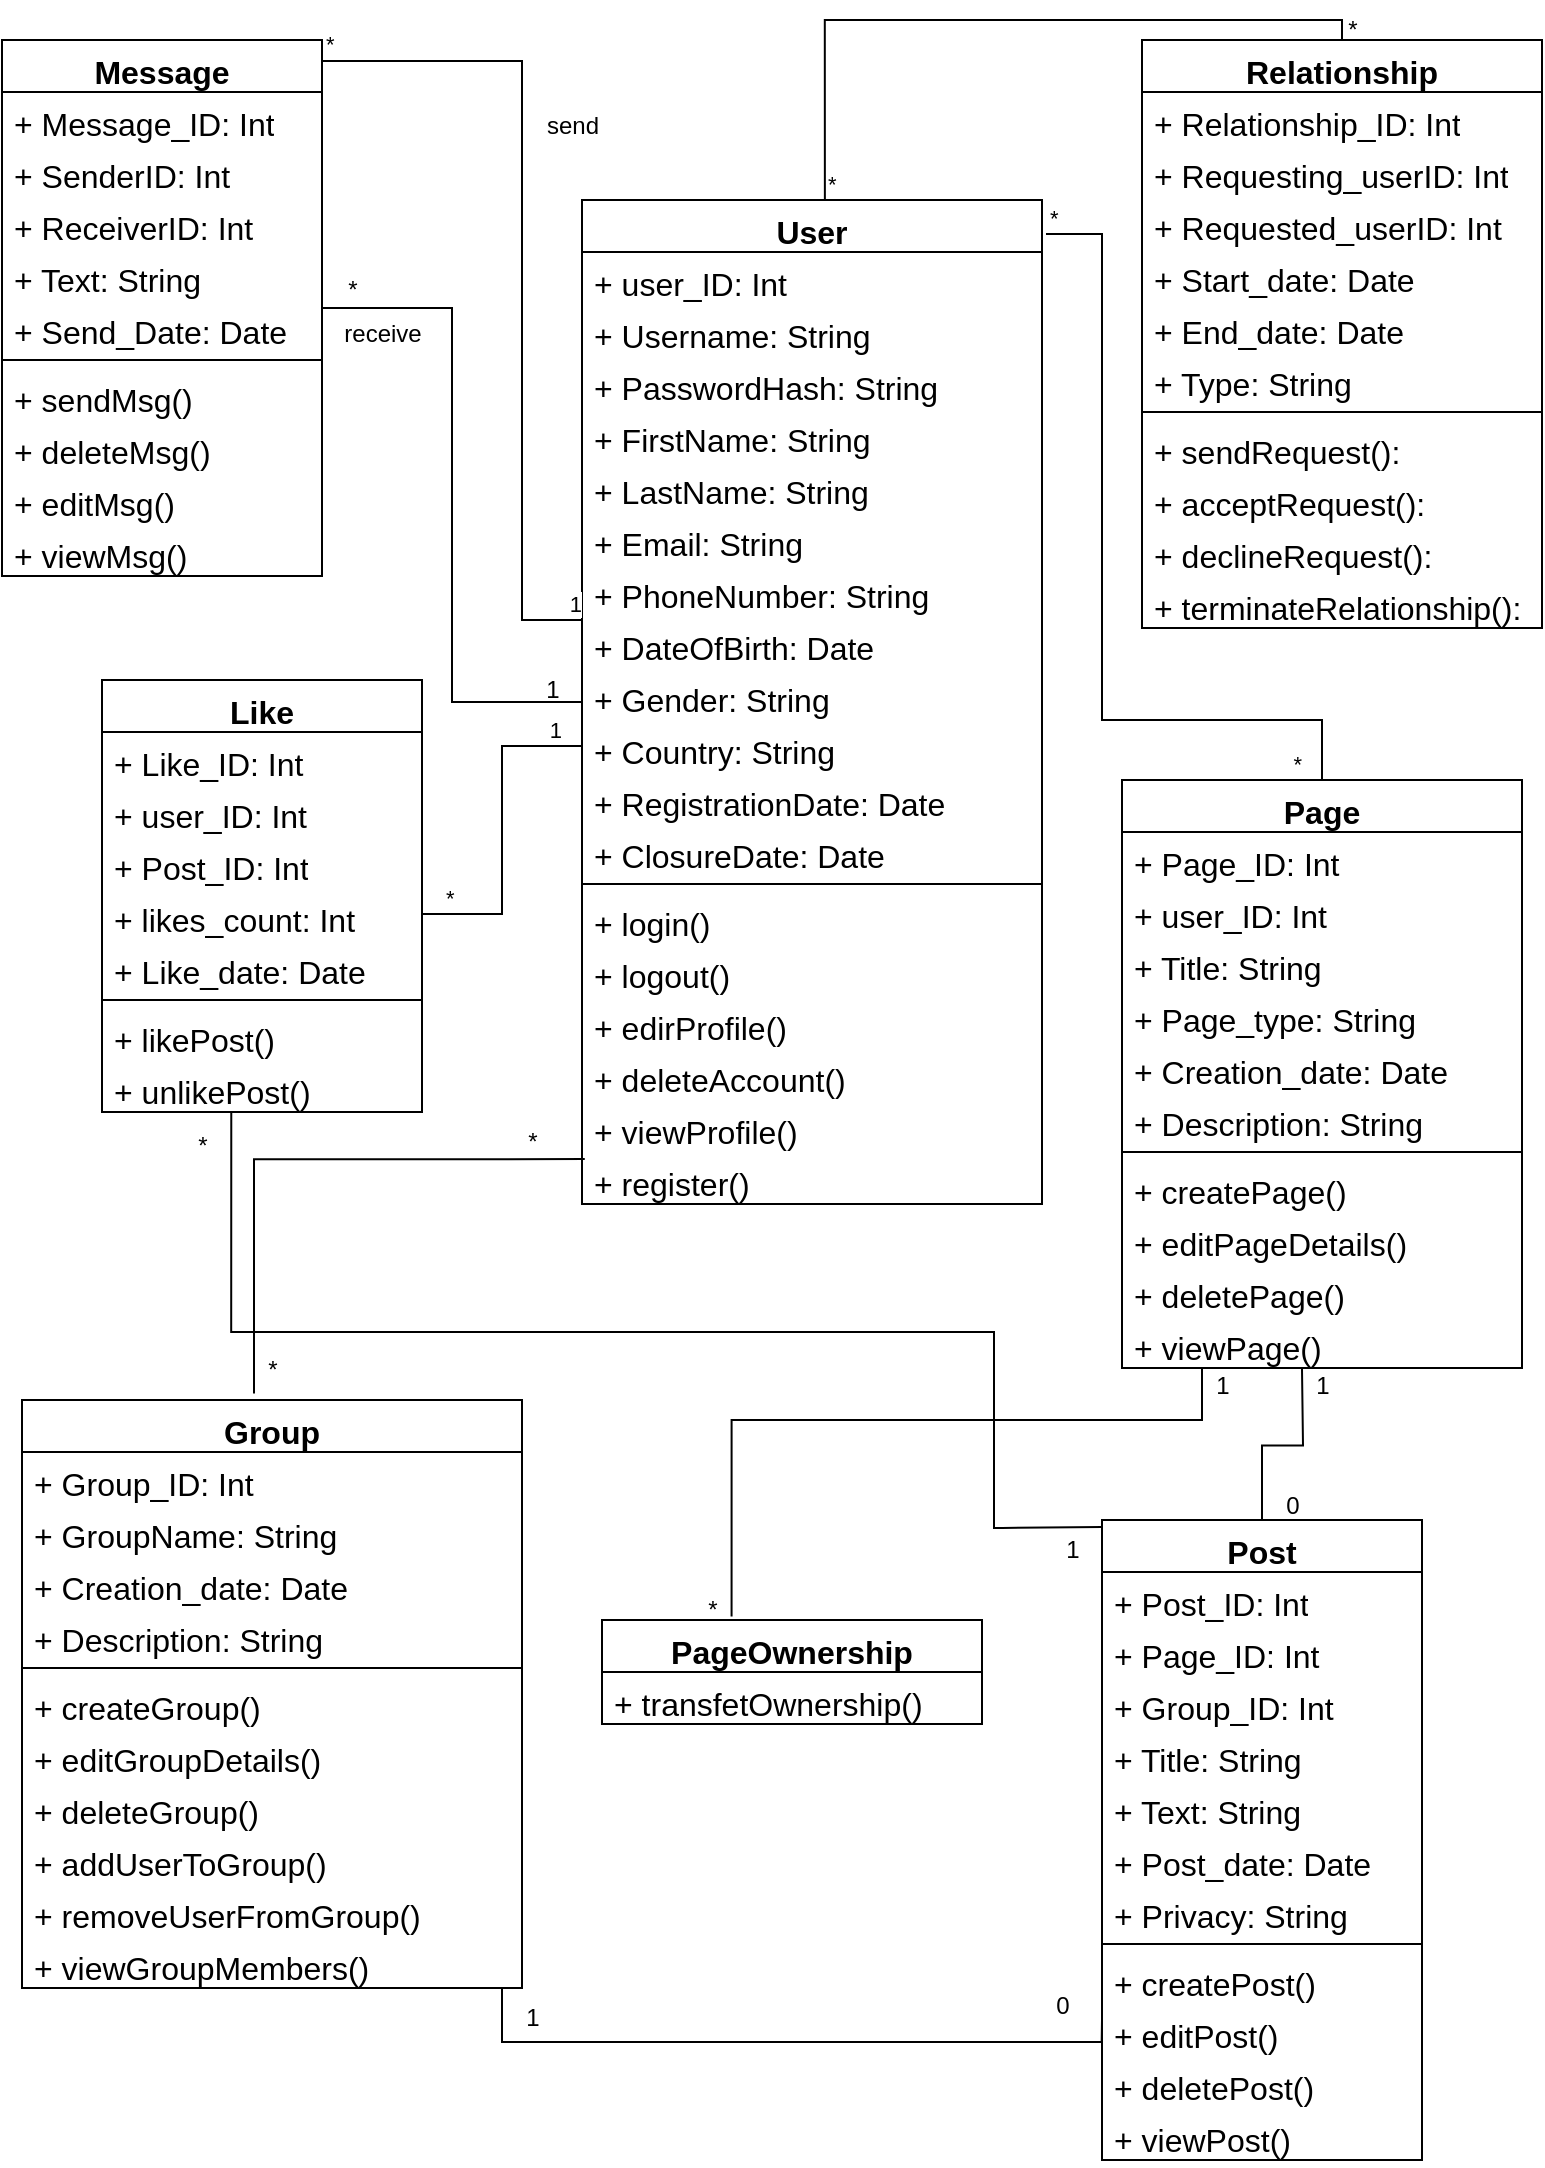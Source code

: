 <mxfile version="22.0.8" type="github">
  <diagram id="C5RBs43oDa-KdzZeNtuy" name="Page-1">
    <mxGraphModel dx="1277" dy="578" grid="1" gridSize="10" guides="1" tooltips="1" connect="1" arrows="1" fold="1" page="1" pageScale="1" pageWidth="827" pageHeight="1169" math="0" shadow="0">
      <root>
        <mxCell id="WIyWlLk6GJQsqaUBKTNV-0" />
        <mxCell id="WIyWlLk6GJQsqaUBKTNV-1" parent="WIyWlLk6GJQsqaUBKTNV-0" />
        <mxCell id="ThRtHJyhrlgNvAOaj0hL-0" value="Message" style="swimlane;fontStyle=1;align=center;verticalAlign=top;childLayout=stackLayout;horizontal=1;startSize=26;horizontalStack=0;resizeParent=1;resizeParentMax=0;resizeLast=0;collapsible=1;marginBottom=0;whiteSpace=wrap;html=1;fontSize=16;" parent="WIyWlLk6GJQsqaUBKTNV-1" vertex="1">
          <mxGeometry x="30" y="40" width="160" height="268" as="geometry" />
        </mxCell>
        <mxCell id="ThRtHJyhrlgNvAOaj0hL-1" value="+ Message_ID: Int" style="text;strokeColor=none;fillColor=none;align=left;verticalAlign=top;spacingLeft=4;spacingRight=4;overflow=hidden;rotatable=0;points=[[0,0.5],[1,0.5]];portConstraint=eastwest;whiteSpace=wrap;html=1;fontSize=16;" parent="ThRtHJyhrlgNvAOaj0hL-0" vertex="1">
          <mxGeometry y="26" width="160" height="26" as="geometry" />
        </mxCell>
        <mxCell id="ThRtHJyhrlgNvAOaj0hL-35" value="+ SenderID: Int" style="text;strokeColor=none;fillColor=none;align=left;verticalAlign=top;spacingLeft=4;spacingRight=4;overflow=hidden;rotatable=0;points=[[0,0.5],[1,0.5]];portConstraint=eastwest;whiteSpace=wrap;html=1;fontSize=16;" parent="ThRtHJyhrlgNvAOaj0hL-0" vertex="1">
          <mxGeometry y="52" width="160" height="26" as="geometry" />
        </mxCell>
        <mxCell id="ThRtHJyhrlgNvAOaj0hL-36" value="+ ReceiverID: Int" style="text;strokeColor=none;fillColor=none;align=left;verticalAlign=top;spacingLeft=4;spacingRight=4;overflow=hidden;rotatable=0;points=[[0,0.5],[1,0.5]];portConstraint=eastwest;whiteSpace=wrap;html=1;fontSize=16;" parent="ThRtHJyhrlgNvAOaj0hL-0" vertex="1">
          <mxGeometry y="78" width="160" height="26" as="geometry" />
        </mxCell>
        <mxCell id="ThRtHJyhrlgNvAOaj0hL-38" value="+ Text: String" style="text;strokeColor=none;fillColor=none;align=left;verticalAlign=top;spacingLeft=4;spacingRight=4;overflow=hidden;rotatable=0;points=[[0,0.5],[1,0.5]];portConstraint=eastwest;whiteSpace=wrap;html=1;fontSize=16;" parent="ThRtHJyhrlgNvAOaj0hL-0" vertex="1">
          <mxGeometry y="104" width="160" height="26" as="geometry" />
        </mxCell>
        <mxCell id="ThRtHJyhrlgNvAOaj0hL-37" value="+ Send_Date: Date" style="text;strokeColor=none;fillColor=none;align=left;verticalAlign=top;spacingLeft=4;spacingRight=4;overflow=hidden;rotatable=0;points=[[0,0.5],[1,0.5]];portConstraint=eastwest;whiteSpace=wrap;html=1;fontSize=16;" parent="ThRtHJyhrlgNvAOaj0hL-0" vertex="1">
          <mxGeometry y="130" width="160" height="26" as="geometry" />
        </mxCell>
        <mxCell id="ThRtHJyhrlgNvAOaj0hL-2" value="" style="line;strokeWidth=1;fillColor=none;align=left;verticalAlign=middle;spacingTop=-1;spacingLeft=3;spacingRight=3;rotatable=0;labelPosition=right;points=[];portConstraint=eastwest;strokeColor=inherit;fontSize=16;" parent="ThRtHJyhrlgNvAOaj0hL-0" vertex="1">
          <mxGeometry y="156" width="160" height="8" as="geometry" />
        </mxCell>
        <mxCell id="ThRtHJyhrlgNvAOaj0hL-39" value="+ sendMsg()" style="text;strokeColor=none;fillColor=none;align=left;verticalAlign=top;spacingLeft=4;spacingRight=4;overflow=hidden;rotatable=0;points=[[0,0.5],[1,0.5]];portConstraint=eastwest;whiteSpace=wrap;html=1;fontSize=16;" parent="ThRtHJyhrlgNvAOaj0hL-0" vertex="1">
          <mxGeometry y="164" width="160" height="26" as="geometry" />
        </mxCell>
        <mxCell id="ThRtHJyhrlgNvAOaj0hL-40" value="+ deleteMsg()" style="text;strokeColor=none;fillColor=none;align=left;verticalAlign=top;spacingLeft=4;spacingRight=4;overflow=hidden;rotatable=0;points=[[0,0.5],[1,0.5]];portConstraint=eastwest;whiteSpace=wrap;html=1;fontSize=16;" parent="ThRtHJyhrlgNvAOaj0hL-0" vertex="1">
          <mxGeometry y="190" width="160" height="26" as="geometry" />
        </mxCell>
        <mxCell id="86ihuLmKKEzfIIMD_7gH-0" value="+ editMsg()" style="text;strokeColor=none;fillColor=none;align=left;verticalAlign=top;spacingLeft=4;spacingRight=4;overflow=hidden;rotatable=0;points=[[0,0.5],[1,0.5]];portConstraint=eastwest;whiteSpace=wrap;html=1;fontSize=16;" vertex="1" parent="ThRtHJyhrlgNvAOaj0hL-0">
          <mxGeometry y="216" width="160" height="26" as="geometry" />
        </mxCell>
        <mxCell id="ThRtHJyhrlgNvAOaj0hL-3" value="+ viewMsg()" style="text;strokeColor=none;fillColor=none;align=left;verticalAlign=top;spacingLeft=4;spacingRight=4;overflow=hidden;rotatable=0;points=[[0,0.5],[1,0.5]];portConstraint=eastwest;whiteSpace=wrap;html=1;fontSize=16;" parent="ThRtHJyhrlgNvAOaj0hL-0" vertex="1">
          <mxGeometry y="242" width="160" height="26" as="geometry" />
        </mxCell>
        <mxCell id="ThRtHJyhrlgNvAOaj0hL-4" value="Post" style="swimlane;fontStyle=1;align=center;verticalAlign=top;childLayout=stackLayout;horizontal=1;startSize=26;horizontalStack=0;resizeParent=1;resizeParentMax=0;resizeLast=0;collapsible=1;marginBottom=0;whiteSpace=wrap;html=1;fontSize=16;" parent="WIyWlLk6GJQsqaUBKTNV-1" vertex="1">
          <mxGeometry x="580" y="780" width="160" height="320" as="geometry" />
        </mxCell>
        <mxCell id="ThRtHJyhrlgNvAOaj0hL-5" value="+ Post_ID: Int" style="text;strokeColor=none;fillColor=none;align=left;verticalAlign=top;spacingLeft=4;spacingRight=4;overflow=hidden;rotatable=0;points=[[0,0.5],[1,0.5]];portConstraint=eastwest;whiteSpace=wrap;html=1;fontSize=16;" parent="ThRtHJyhrlgNvAOaj0hL-4" vertex="1">
          <mxGeometry y="26" width="160" height="26" as="geometry" />
        </mxCell>
        <mxCell id="86ihuLmKKEzfIIMD_7gH-53" value="+ Page_ID: Int" style="text;strokeColor=none;fillColor=none;align=left;verticalAlign=top;spacingLeft=4;spacingRight=4;overflow=hidden;rotatable=0;points=[[0,0.5],[1,0.5]];portConstraint=eastwest;whiteSpace=wrap;html=1;fontSize=16;" vertex="1" parent="ThRtHJyhrlgNvAOaj0hL-4">
          <mxGeometry y="52" width="160" height="26" as="geometry" />
        </mxCell>
        <mxCell id="86ihuLmKKEzfIIMD_7gH-55" value="+ Group_ID: Int" style="text;strokeColor=none;fillColor=none;align=left;verticalAlign=top;spacingLeft=4;spacingRight=4;overflow=hidden;rotatable=0;points=[[0,0.5],[1,0.5]];portConstraint=eastwest;whiteSpace=wrap;html=1;fontSize=16;" vertex="1" parent="ThRtHJyhrlgNvAOaj0hL-4">
          <mxGeometry y="78" width="160" height="26" as="geometry" />
        </mxCell>
        <mxCell id="86ihuLmKKEzfIIMD_7gH-54" value="+ Title: String" style="text;strokeColor=none;fillColor=none;align=left;verticalAlign=top;spacingLeft=4;spacingRight=4;overflow=hidden;rotatable=0;points=[[0,0.5],[1,0.5]];portConstraint=eastwest;whiteSpace=wrap;html=1;fontSize=16;" vertex="1" parent="ThRtHJyhrlgNvAOaj0hL-4">
          <mxGeometry y="104" width="160" height="26" as="geometry" />
        </mxCell>
        <mxCell id="86ihuLmKKEzfIIMD_7gH-52" value="+ Text: String" style="text;strokeColor=none;fillColor=none;align=left;verticalAlign=top;spacingLeft=4;spacingRight=4;overflow=hidden;rotatable=0;points=[[0,0.5],[1,0.5]];portConstraint=eastwest;whiteSpace=wrap;html=1;fontSize=16;" vertex="1" parent="ThRtHJyhrlgNvAOaj0hL-4">
          <mxGeometry y="130" width="160" height="26" as="geometry" />
        </mxCell>
        <mxCell id="86ihuLmKKEzfIIMD_7gH-51" value="+ Post_date: Date" style="text;strokeColor=none;fillColor=none;align=left;verticalAlign=top;spacingLeft=4;spacingRight=4;overflow=hidden;rotatable=0;points=[[0,0.5],[1,0.5]];portConstraint=eastwest;whiteSpace=wrap;html=1;fontSize=16;" vertex="1" parent="ThRtHJyhrlgNvAOaj0hL-4">
          <mxGeometry y="156" width="160" height="26" as="geometry" />
        </mxCell>
        <mxCell id="86ihuLmKKEzfIIMD_7gH-50" value="+ Privacy: String" style="text;strokeColor=none;fillColor=none;align=left;verticalAlign=top;spacingLeft=4;spacingRight=4;overflow=hidden;rotatable=0;points=[[0,0.5],[1,0.5]];portConstraint=eastwest;whiteSpace=wrap;html=1;fontSize=16;" vertex="1" parent="ThRtHJyhrlgNvAOaj0hL-4">
          <mxGeometry y="182" width="160" height="26" as="geometry" />
        </mxCell>
        <mxCell id="ThRtHJyhrlgNvAOaj0hL-6" value="" style="line;strokeWidth=1;fillColor=none;align=left;verticalAlign=middle;spacingTop=-1;spacingLeft=3;spacingRight=3;rotatable=0;labelPosition=right;points=[];portConstraint=eastwest;strokeColor=inherit;fontSize=16;" parent="ThRtHJyhrlgNvAOaj0hL-4" vertex="1">
          <mxGeometry y="208" width="160" height="8" as="geometry" />
        </mxCell>
        <mxCell id="86ihuLmKKEzfIIMD_7gH-56" value="+ createPost()" style="text;strokeColor=none;fillColor=none;align=left;verticalAlign=top;spacingLeft=4;spacingRight=4;overflow=hidden;rotatable=0;points=[[0,0.5],[1,0.5]];portConstraint=eastwest;whiteSpace=wrap;html=1;fontSize=16;" vertex="1" parent="ThRtHJyhrlgNvAOaj0hL-4">
          <mxGeometry y="216" width="160" height="26" as="geometry" />
        </mxCell>
        <mxCell id="86ihuLmKKEzfIIMD_7gH-58" value="+ editPost()" style="text;strokeColor=none;fillColor=none;align=left;verticalAlign=top;spacingLeft=4;spacingRight=4;overflow=hidden;rotatable=0;points=[[0,0.5],[1,0.5]];portConstraint=eastwest;whiteSpace=wrap;html=1;fontSize=16;" vertex="1" parent="ThRtHJyhrlgNvAOaj0hL-4">
          <mxGeometry y="242" width="160" height="26" as="geometry" />
        </mxCell>
        <mxCell id="86ihuLmKKEzfIIMD_7gH-57" value="+ deletePost()" style="text;strokeColor=none;fillColor=none;align=left;verticalAlign=top;spacingLeft=4;spacingRight=4;overflow=hidden;rotatable=0;points=[[0,0.5],[1,0.5]];portConstraint=eastwest;whiteSpace=wrap;html=1;fontSize=16;" vertex="1" parent="ThRtHJyhrlgNvAOaj0hL-4">
          <mxGeometry y="268" width="160" height="26" as="geometry" />
        </mxCell>
        <mxCell id="ThRtHJyhrlgNvAOaj0hL-7" value="+ viewPost()" style="text;strokeColor=none;fillColor=none;align=left;verticalAlign=top;spacingLeft=4;spacingRight=4;overflow=hidden;rotatable=0;points=[[0,0.5],[1,0.5]];portConstraint=eastwest;whiteSpace=wrap;html=1;fontSize=16;" parent="ThRtHJyhrlgNvAOaj0hL-4" vertex="1">
          <mxGeometry y="294" width="160" height="26" as="geometry" />
        </mxCell>
        <mxCell id="ThRtHJyhrlgNvAOaj0hL-8" value="User" style="swimlane;fontStyle=1;align=center;verticalAlign=top;childLayout=stackLayout;horizontal=1;startSize=26;horizontalStack=0;resizeParent=1;resizeParentMax=0;resizeLast=0;collapsible=1;marginBottom=0;whiteSpace=wrap;html=1;fontSize=16;" parent="WIyWlLk6GJQsqaUBKTNV-1" vertex="1">
          <mxGeometry x="320" y="120" width="230" height="502" as="geometry" />
        </mxCell>
        <mxCell id="ThRtHJyhrlgNvAOaj0hL-9" value="+ user_ID: Int" style="text;strokeColor=none;fillColor=none;align=left;verticalAlign=top;spacingLeft=4;spacingRight=4;overflow=hidden;rotatable=0;points=[[0,0.5],[1,0.5]];portConstraint=eastwest;whiteSpace=wrap;html=1;fontSize=16;" parent="ThRtHJyhrlgNvAOaj0hL-8" vertex="1">
          <mxGeometry y="26" width="230" height="26" as="geometry" />
        </mxCell>
        <mxCell id="86ihuLmKKEzfIIMD_7gH-1" value="+ Username: String" style="text;strokeColor=none;fillColor=none;align=left;verticalAlign=top;spacingLeft=4;spacingRight=4;overflow=hidden;rotatable=0;points=[[0,0.5],[1,0.5]];portConstraint=eastwest;whiteSpace=wrap;html=1;fontSize=16;" vertex="1" parent="ThRtHJyhrlgNvAOaj0hL-8">
          <mxGeometry y="52" width="230" height="26" as="geometry" />
        </mxCell>
        <mxCell id="86ihuLmKKEzfIIMD_7gH-4" value="+ PasswordHash: String" style="text;strokeColor=none;fillColor=none;align=left;verticalAlign=top;spacingLeft=4;spacingRight=4;overflow=hidden;rotatable=0;points=[[0,0.5],[1,0.5]];portConstraint=eastwest;whiteSpace=wrap;html=1;fontSize=16;" vertex="1" parent="ThRtHJyhrlgNvAOaj0hL-8">
          <mxGeometry y="78" width="230" height="26" as="geometry" />
        </mxCell>
        <mxCell id="86ihuLmKKEzfIIMD_7gH-6" value="+ FirstName: String" style="text;strokeColor=none;fillColor=none;align=left;verticalAlign=top;spacingLeft=4;spacingRight=4;overflow=hidden;rotatable=0;points=[[0,0.5],[1,0.5]];portConstraint=eastwest;whiteSpace=wrap;html=1;fontSize=16;" vertex="1" parent="ThRtHJyhrlgNvAOaj0hL-8">
          <mxGeometry y="104" width="230" height="26" as="geometry" />
        </mxCell>
        <mxCell id="86ihuLmKKEzfIIMD_7gH-9" value="+ LastName: String" style="text;strokeColor=none;fillColor=none;align=left;verticalAlign=top;spacingLeft=4;spacingRight=4;overflow=hidden;rotatable=0;points=[[0,0.5],[1,0.5]];portConstraint=eastwest;whiteSpace=wrap;html=1;fontSize=16;" vertex="1" parent="ThRtHJyhrlgNvAOaj0hL-8">
          <mxGeometry y="130" width="230" height="26" as="geometry" />
        </mxCell>
        <mxCell id="86ihuLmKKEzfIIMD_7gH-8" value="+ Email: String" style="text;strokeColor=none;fillColor=none;align=left;verticalAlign=top;spacingLeft=4;spacingRight=4;overflow=hidden;rotatable=0;points=[[0,0.5],[1,0.5]];portConstraint=eastwest;whiteSpace=wrap;html=1;fontSize=16;" vertex="1" parent="ThRtHJyhrlgNvAOaj0hL-8">
          <mxGeometry y="156" width="230" height="26" as="geometry" />
        </mxCell>
        <mxCell id="86ihuLmKKEzfIIMD_7gH-11" value="+ PhoneNumber: String" style="text;strokeColor=none;fillColor=none;align=left;verticalAlign=top;spacingLeft=4;spacingRight=4;overflow=hidden;rotatable=0;points=[[0,0.5],[1,0.5]];portConstraint=eastwest;whiteSpace=wrap;html=1;fontSize=16;" vertex="1" parent="ThRtHJyhrlgNvAOaj0hL-8">
          <mxGeometry y="182" width="230" height="26" as="geometry" />
        </mxCell>
        <mxCell id="86ihuLmKKEzfIIMD_7gH-7" value="+ DateOfBirth: Date" style="text;strokeColor=none;fillColor=none;align=left;verticalAlign=top;spacingLeft=4;spacingRight=4;overflow=hidden;rotatable=0;points=[[0,0.5],[1,0.5]];portConstraint=eastwest;whiteSpace=wrap;html=1;fontSize=16;" vertex="1" parent="ThRtHJyhrlgNvAOaj0hL-8">
          <mxGeometry y="208" width="230" height="26" as="geometry" />
        </mxCell>
        <mxCell id="86ihuLmKKEzfIIMD_7gH-5" value="+ Gender: String" style="text;strokeColor=none;fillColor=none;align=left;verticalAlign=top;spacingLeft=4;spacingRight=4;overflow=hidden;rotatable=0;points=[[0,0.5],[1,0.5]];portConstraint=eastwest;whiteSpace=wrap;html=1;fontSize=16;" vertex="1" parent="ThRtHJyhrlgNvAOaj0hL-8">
          <mxGeometry y="234" width="230" height="26" as="geometry" />
        </mxCell>
        <mxCell id="86ihuLmKKEzfIIMD_7gH-2" value="+ Country: String" style="text;strokeColor=none;fillColor=none;align=left;verticalAlign=top;spacingLeft=4;spacingRight=4;overflow=hidden;rotatable=0;points=[[0,0.5],[1,0.5]];portConstraint=eastwest;whiteSpace=wrap;html=1;fontSize=16;" vertex="1" parent="ThRtHJyhrlgNvAOaj0hL-8">
          <mxGeometry y="260" width="230" height="26" as="geometry" />
        </mxCell>
        <mxCell id="86ihuLmKKEzfIIMD_7gH-3" value="+ RegistrationDate: Date" style="text;strokeColor=none;fillColor=none;align=left;verticalAlign=top;spacingLeft=4;spacingRight=4;overflow=hidden;rotatable=0;points=[[0,0.5],[1,0.5]];portConstraint=eastwest;whiteSpace=wrap;html=1;fontSize=16;" vertex="1" parent="ThRtHJyhrlgNvAOaj0hL-8">
          <mxGeometry y="286" width="230" height="26" as="geometry" />
        </mxCell>
        <mxCell id="86ihuLmKKEzfIIMD_7gH-12" value="+ ClosureDate: Date" style="text;strokeColor=none;fillColor=none;align=left;verticalAlign=top;spacingLeft=4;spacingRight=4;overflow=hidden;rotatable=0;points=[[0,0.5],[1,0.5]];portConstraint=eastwest;whiteSpace=wrap;html=1;fontSize=16;" vertex="1" parent="ThRtHJyhrlgNvAOaj0hL-8">
          <mxGeometry y="312" width="230" height="26" as="geometry" />
        </mxCell>
        <mxCell id="ThRtHJyhrlgNvAOaj0hL-10" value="" style="line;strokeWidth=1;fillColor=none;align=left;verticalAlign=middle;spacingTop=-1;spacingLeft=3;spacingRight=3;rotatable=0;labelPosition=right;points=[];portConstraint=eastwest;strokeColor=inherit;fontSize=16;" parent="ThRtHJyhrlgNvAOaj0hL-8" vertex="1">
          <mxGeometry y="338" width="230" height="8" as="geometry" />
        </mxCell>
        <mxCell id="86ihuLmKKEzfIIMD_7gH-15" value="+ login()" style="text;strokeColor=none;fillColor=none;align=left;verticalAlign=top;spacingLeft=4;spacingRight=4;overflow=hidden;rotatable=0;points=[[0,0.5],[1,0.5]];portConstraint=eastwest;whiteSpace=wrap;html=1;fontSize=16;" vertex="1" parent="ThRtHJyhrlgNvAOaj0hL-8">
          <mxGeometry y="346" width="230" height="26" as="geometry" />
        </mxCell>
        <mxCell id="86ihuLmKKEzfIIMD_7gH-16" value="+ logout()" style="text;strokeColor=none;fillColor=none;align=left;verticalAlign=top;spacingLeft=4;spacingRight=4;overflow=hidden;rotatable=0;points=[[0,0.5],[1,0.5]];portConstraint=eastwest;whiteSpace=wrap;html=1;fontSize=16;" vertex="1" parent="ThRtHJyhrlgNvAOaj0hL-8">
          <mxGeometry y="372" width="230" height="26" as="geometry" />
        </mxCell>
        <mxCell id="86ihuLmKKEzfIIMD_7gH-17" value="+ edirProfile()" style="text;strokeColor=none;fillColor=none;align=left;verticalAlign=top;spacingLeft=4;spacingRight=4;overflow=hidden;rotatable=0;points=[[0,0.5],[1,0.5]];portConstraint=eastwest;whiteSpace=wrap;html=1;fontSize=16;" vertex="1" parent="ThRtHJyhrlgNvAOaj0hL-8">
          <mxGeometry y="398" width="230" height="26" as="geometry" />
        </mxCell>
        <mxCell id="86ihuLmKKEzfIIMD_7gH-14" value="+ deleteAccount()" style="text;strokeColor=none;fillColor=none;align=left;verticalAlign=top;spacingLeft=4;spacingRight=4;overflow=hidden;rotatable=0;points=[[0,0.5],[1,0.5]];portConstraint=eastwest;whiteSpace=wrap;html=1;fontSize=16;" vertex="1" parent="ThRtHJyhrlgNvAOaj0hL-8">
          <mxGeometry y="424" width="230" height="26" as="geometry" />
        </mxCell>
        <mxCell id="86ihuLmKKEzfIIMD_7gH-13" value="+ viewProfile()" style="text;strokeColor=none;fillColor=none;align=left;verticalAlign=top;spacingLeft=4;spacingRight=4;overflow=hidden;rotatable=0;points=[[0,0.5],[1,0.5]];portConstraint=eastwest;whiteSpace=wrap;html=1;fontSize=16;" vertex="1" parent="ThRtHJyhrlgNvAOaj0hL-8">
          <mxGeometry y="450" width="230" height="26" as="geometry" />
        </mxCell>
        <mxCell id="ThRtHJyhrlgNvAOaj0hL-11" value="+ register()" style="text;strokeColor=none;fillColor=none;align=left;verticalAlign=top;spacingLeft=4;spacingRight=4;overflow=hidden;rotatable=0;points=[[0,0.5],[1,0.5]];portConstraint=eastwest;whiteSpace=wrap;html=1;fontSize=16;" parent="ThRtHJyhrlgNvAOaj0hL-8" vertex="1">
          <mxGeometry y="476" width="230" height="26" as="geometry" />
        </mxCell>
        <mxCell id="ThRtHJyhrlgNvAOaj0hL-12" value="PageOwnership" style="swimlane;fontStyle=1;align=center;verticalAlign=top;childLayout=stackLayout;horizontal=1;startSize=26;horizontalStack=0;resizeParent=1;resizeParentMax=0;resizeLast=0;collapsible=1;marginBottom=0;whiteSpace=wrap;html=1;fontSize=16;" parent="WIyWlLk6GJQsqaUBKTNV-1" vertex="1">
          <mxGeometry x="330" y="830" width="190" height="52" as="geometry" />
        </mxCell>
        <mxCell id="ThRtHJyhrlgNvAOaj0hL-15" value="+ transfetOwnership()" style="text;strokeColor=none;fillColor=none;align=left;verticalAlign=top;spacingLeft=4;spacingRight=4;overflow=hidden;rotatable=0;points=[[0,0.5],[1,0.5]];portConstraint=eastwest;whiteSpace=wrap;html=1;fontSize=16;" parent="ThRtHJyhrlgNvAOaj0hL-12" vertex="1">
          <mxGeometry y="26" width="190" height="26" as="geometry" />
        </mxCell>
        <mxCell id="ThRtHJyhrlgNvAOaj0hL-16" value="Page" style="swimlane;fontStyle=1;align=center;verticalAlign=top;childLayout=stackLayout;horizontal=1;startSize=26;horizontalStack=0;resizeParent=1;resizeParentMax=0;resizeLast=0;collapsible=1;marginBottom=0;whiteSpace=wrap;html=1;fontSize=16;" parent="WIyWlLk6GJQsqaUBKTNV-1" vertex="1">
          <mxGeometry x="590" y="410" width="200" height="294" as="geometry" />
        </mxCell>
        <mxCell id="ThRtHJyhrlgNvAOaj0hL-17" value="+ Page_ID: Int" style="text;strokeColor=none;fillColor=none;align=left;verticalAlign=top;spacingLeft=4;spacingRight=4;overflow=hidden;rotatable=0;points=[[0,0.5],[1,0.5]];portConstraint=eastwest;whiteSpace=wrap;html=1;fontSize=16;" parent="ThRtHJyhrlgNvAOaj0hL-16" vertex="1">
          <mxGeometry y="26" width="200" height="26" as="geometry" />
        </mxCell>
        <mxCell id="86ihuLmKKEzfIIMD_7gH-27" value="+ user_ID: Int" style="text;strokeColor=none;fillColor=none;align=left;verticalAlign=top;spacingLeft=4;spacingRight=4;overflow=hidden;rotatable=0;points=[[0,0.5],[1,0.5]];portConstraint=eastwest;whiteSpace=wrap;html=1;fontSize=16;" vertex="1" parent="ThRtHJyhrlgNvAOaj0hL-16">
          <mxGeometry y="52" width="200" height="26" as="geometry" />
        </mxCell>
        <mxCell id="86ihuLmKKEzfIIMD_7gH-30" value="+ Title: String" style="text;strokeColor=none;fillColor=none;align=left;verticalAlign=top;spacingLeft=4;spacingRight=4;overflow=hidden;rotatable=0;points=[[0,0.5],[1,0.5]];portConstraint=eastwest;whiteSpace=wrap;html=1;fontSize=16;" vertex="1" parent="ThRtHJyhrlgNvAOaj0hL-16">
          <mxGeometry y="78" width="200" height="26" as="geometry" />
        </mxCell>
        <mxCell id="86ihuLmKKEzfIIMD_7gH-31" value="+ Page_type: String" style="text;strokeColor=none;fillColor=none;align=left;verticalAlign=top;spacingLeft=4;spacingRight=4;overflow=hidden;rotatable=0;points=[[0,0.5],[1,0.5]];portConstraint=eastwest;whiteSpace=wrap;html=1;fontSize=16;" vertex="1" parent="ThRtHJyhrlgNvAOaj0hL-16">
          <mxGeometry y="104" width="200" height="26" as="geometry" />
        </mxCell>
        <mxCell id="86ihuLmKKEzfIIMD_7gH-29" value="+ Creation_date: Date" style="text;strokeColor=none;fillColor=none;align=left;verticalAlign=top;spacingLeft=4;spacingRight=4;overflow=hidden;rotatable=0;points=[[0,0.5],[1,0.5]];portConstraint=eastwest;whiteSpace=wrap;html=1;fontSize=16;" vertex="1" parent="ThRtHJyhrlgNvAOaj0hL-16">
          <mxGeometry y="130" width="200" height="26" as="geometry" />
        </mxCell>
        <mxCell id="86ihuLmKKEzfIIMD_7gH-28" value="+ Description: String" style="text;strokeColor=none;fillColor=none;align=left;verticalAlign=top;spacingLeft=4;spacingRight=4;overflow=hidden;rotatable=0;points=[[0,0.5],[1,0.5]];portConstraint=eastwest;whiteSpace=wrap;html=1;fontSize=16;" vertex="1" parent="ThRtHJyhrlgNvAOaj0hL-16">
          <mxGeometry y="156" width="200" height="26" as="geometry" />
        </mxCell>
        <mxCell id="ThRtHJyhrlgNvAOaj0hL-18" value="" style="line;strokeWidth=1;fillColor=none;align=left;verticalAlign=middle;spacingTop=-1;spacingLeft=3;spacingRight=3;rotatable=0;labelPosition=right;points=[];portConstraint=eastwest;strokeColor=inherit;fontSize=16;" parent="ThRtHJyhrlgNvAOaj0hL-16" vertex="1">
          <mxGeometry y="182" width="200" height="8" as="geometry" />
        </mxCell>
        <mxCell id="86ihuLmKKEzfIIMD_7gH-32" value="+ createPage()" style="text;strokeColor=none;fillColor=none;align=left;verticalAlign=top;spacingLeft=4;spacingRight=4;overflow=hidden;rotatable=0;points=[[0,0.5],[1,0.5]];portConstraint=eastwest;whiteSpace=wrap;html=1;fontSize=16;" vertex="1" parent="ThRtHJyhrlgNvAOaj0hL-16">
          <mxGeometry y="190" width="200" height="26" as="geometry" />
        </mxCell>
        <mxCell id="86ihuLmKKEzfIIMD_7gH-34" value="+ editPageDetails()" style="text;strokeColor=none;fillColor=none;align=left;verticalAlign=top;spacingLeft=4;spacingRight=4;overflow=hidden;rotatable=0;points=[[0,0.5],[1,0.5]];portConstraint=eastwest;whiteSpace=wrap;html=1;fontSize=16;" vertex="1" parent="ThRtHJyhrlgNvAOaj0hL-16">
          <mxGeometry y="216" width="200" height="26" as="geometry" />
        </mxCell>
        <mxCell id="86ihuLmKKEzfIIMD_7gH-33" value="+ deletePage()" style="text;strokeColor=none;fillColor=none;align=left;verticalAlign=top;spacingLeft=4;spacingRight=4;overflow=hidden;rotatable=0;points=[[0,0.5],[1,0.5]];portConstraint=eastwest;whiteSpace=wrap;html=1;fontSize=16;" vertex="1" parent="ThRtHJyhrlgNvAOaj0hL-16">
          <mxGeometry y="242" width="200" height="26" as="geometry" />
        </mxCell>
        <mxCell id="ThRtHJyhrlgNvAOaj0hL-19" value="+ viewPage()" style="text;strokeColor=none;fillColor=none;align=left;verticalAlign=top;spacingLeft=4;spacingRight=4;overflow=hidden;rotatable=0;points=[[0,0.5],[1,0.5]];portConstraint=eastwest;whiteSpace=wrap;html=1;fontSize=16;" parent="ThRtHJyhrlgNvAOaj0hL-16" vertex="1">
          <mxGeometry y="268" width="200" height="26" as="geometry" />
        </mxCell>
        <mxCell id="ThRtHJyhrlgNvAOaj0hL-20" value="Relationship" style="swimlane;fontStyle=1;align=center;verticalAlign=top;childLayout=stackLayout;horizontal=1;startSize=26;horizontalStack=0;resizeParent=1;resizeParentMax=0;resizeLast=0;collapsible=1;marginBottom=0;whiteSpace=wrap;html=1;fontSize=16;" parent="WIyWlLk6GJQsqaUBKTNV-1" vertex="1">
          <mxGeometry x="600" y="40" width="200" height="294" as="geometry" />
        </mxCell>
        <mxCell id="86ihuLmKKEzfIIMD_7gH-19" value="+ Relationship_ID: Int" style="text;strokeColor=none;fillColor=none;align=left;verticalAlign=top;spacingLeft=4;spacingRight=4;overflow=hidden;rotatable=0;points=[[0,0.5],[1,0.5]];portConstraint=eastwest;whiteSpace=wrap;html=1;fontSize=16;" vertex="1" parent="ThRtHJyhrlgNvAOaj0hL-20">
          <mxGeometry y="26" width="200" height="26" as="geometry" />
        </mxCell>
        <mxCell id="86ihuLmKKEzfIIMD_7gH-18" value="+ Requesting_userID: Int" style="text;strokeColor=none;fillColor=none;align=left;verticalAlign=top;spacingLeft=4;spacingRight=4;overflow=hidden;rotatable=0;points=[[0,0.5],[1,0.5]];portConstraint=eastwest;whiteSpace=wrap;html=1;fontSize=16;" vertex="1" parent="ThRtHJyhrlgNvAOaj0hL-20">
          <mxGeometry y="52" width="200" height="26" as="geometry" />
        </mxCell>
        <mxCell id="86ihuLmKKEzfIIMD_7gH-20" value="+ Requested_userID: Int" style="text;strokeColor=none;fillColor=none;align=left;verticalAlign=top;spacingLeft=4;spacingRight=4;overflow=hidden;rotatable=0;points=[[0,0.5],[1,0.5]];portConstraint=eastwest;whiteSpace=wrap;html=1;fontSize=16;" vertex="1" parent="ThRtHJyhrlgNvAOaj0hL-20">
          <mxGeometry y="78" width="200" height="26" as="geometry" />
        </mxCell>
        <mxCell id="ThRtHJyhrlgNvAOaj0hL-21" value="+ Start_date: Date" style="text;strokeColor=none;fillColor=none;align=left;verticalAlign=top;spacingLeft=4;spacingRight=4;overflow=hidden;rotatable=0;points=[[0,0.5],[1,0.5]];portConstraint=eastwest;whiteSpace=wrap;html=1;fontSize=16;" parent="ThRtHJyhrlgNvAOaj0hL-20" vertex="1">
          <mxGeometry y="104" width="200" height="26" as="geometry" />
        </mxCell>
        <mxCell id="86ihuLmKKEzfIIMD_7gH-21" value="+ End_date: Date" style="text;strokeColor=none;fillColor=none;align=left;verticalAlign=top;spacingLeft=4;spacingRight=4;overflow=hidden;rotatable=0;points=[[0,0.5],[1,0.5]];portConstraint=eastwest;whiteSpace=wrap;html=1;fontSize=16;" vertex="1" parent="ThRtHJyhrlgNvAOaj0hL-20">
          <mxGeometry y="130" width="200" height="26" as="geometry" />
        </mxCell>
        <mxCell id="86ihuLmKKEzfIIMD_7gH-22" value="+ Type: String" style="text;strokeColor=none;fillColor=none;align=left;verticalAlign=top;spacingLeft=4;spacingRight=4;overflow=hidden;rotatable=0;points=[[0,0.5],[1,0.5]];portConstraint=eastwest;whiteSpace=wrap;html=1;fontSize=16;" vertex="1" parent="ThRtHJyhrlgNvAOaj0hL-20">
          <mxGeometry y="156" width="200" height="26" as="geometry" />
        </mxCell>
        <mxCell id="ThRtHJyhrlgNvAOaj0hL-22" value="" style="line;strokeWidth=1;fillColor=none;align=left;verticalAlign=middle;spacingTop=-1;spacingLeft=3;spacingRight=3;rotatable=0;labelPosition=right;points=[];portConstraint=eastwest;strokeColor=inherit;fontSize=16;" parent="ThRtHJyhrlgNvAOaj0hL-20" vertex="1">
          <mxGeometry y="182" width="200" height="8" as="geometry" />
        </mxCell>
        <mxCell id="86ihuLmKKEzfIIMD_7gH-23" value="+ sendRequest():" style="text;strokeColor=none;fillColor=none;align=left;verticalAlign=top;spacingLeft=4;spacingRight=4;overflow=hidden;rotatable=0;points=[[0,0.5],[1,0.5]];portConstraint=eastwest;whiteSpace=wrap;html=1;fontSize=16;" vertex="1" parent="ThRtHJyhrlgNvAOaj0hL-20">
          <mxGeometry y="190" width="200" height="26" as="geometry" />
        </mxCell>
        <mxCell id="86ihuLmKKEzfIIMD_7gH-25" value="+ acceptRequest():" style="text;strokeColor=none;fillColor=none;align=left;verticalAlign=top;spacingLeft=4;spacingRight=4;overflow=hidden;rotatable=0;points=[[0,0.5],[1,0.5]];portConstraint=eastwest;whiteSpace=wrap;html=1;fontSize=16;" vertex="1" parent="ThRtHJyhrlgNvAOaj0hL-20">
          <mxGeometry y="216" width="200" height="26" as="geometry" />
        </mxCell>
        <mxCell id="86ihuLmKKEzfIIMD_7gH-24" value="+ declineRequest():" style="text;strokeColor=none;fillColor=none;align=left;verticalAlign=top;spacingLeft=4;spacingRight=4;overflow=hidden;rotatable=0;points=[[0,0.5],[1,0.5]];portConstraint=eastwest;whiteSpace=wrap;html=1;fontSize=16;" vertex="1" parent="ThRtHJyhrlgNvAOaj0hL-20">
          <mxGeometry y="242" width="200" height="26" as="geometry" />
        </mxCell>
        <mxCell id="ThRtHJyhrlgNvAOaj0hL-23" value="+ terminateRelationship():" style="text;strokeColor=none;fillColor=none;align=left;verticalAlign=top;spacingLeft=4;spacingRight=4;overflow=hidden;rotatable=0;points=[[0,0.5],[1,0.5]];portConstraint=eastwest;whiteSpace=wrap;html=1;fontSize=16;" parent="ThRtHJyhrlgNvAOaj0hL-20" vertex="1">
          <mxGeometry y="268" width="200" height="26" as="geometry" />
        </mxCell>
        <mxCell id="ThRtHJyhrlgNvAOaj0hL-24" value="Group" style="swimlane;fontStyle=1;align=center;verticalAlign=top;childLayout=stackLayout;horizontal=1;startSize=26;horizontalStack=0;resizeParent=1;resizeParentMax=0;resizeLast=0;collapsible=1;marginBottom=0;whiteSpace=wrap;html=1;fontSize=16;" parent="WIyWlLk6GJQsqaUBKTNV-1" vertex="1">
          <mxGeometry x="40" y="720" width="250" height="294" as="geometry" />
        </mxCell>
        <mxCell id="86ihuLmKKEzfIIMD_7gH-40" value="+ Group_ID: Int" style="text;strokeColor=none;fillColor=none;align=left;verticalAlign=top;spacingLeft=4;spacingRight=4;overflow=hidden;rotatable=0;points=[[0,0.5],[1,0.5]];portConstraint=eastwest;whiteSpace=wrap;html=1;fontSize=16;" vertex="1" parent="ThRtHJyhrlgNvAOaj0hL-24">
          <mxGeometry y="26" width="250" height="26" as="geometry" />
        </mxCell>
        <mxCell id="86ihuLmKKEzfIIMD_7gH-41" value="+ GroupName: String" style="text;strokeColor=none;fillColor=none;align=left;verticalAlign=top;spacingLeft=4;spacingRight=4;overflow=hidden;rotatable=0;points=[[0,0.5],[1,0.5]];portConstraint=eastwest;whiteSpace=wrap;html=1;fontSize=16;" vertex="1" parent="ThRtHJyhrlgNvAOaj0hL-24">
          <mxGeometry y="52" width="250" height="26" as="geometry" />
        </mxCell>
        <mxCell id="86ihuLmKKEzfIIMD_7gH-43" value="+ Creation_date: Date" style="text;strokeColor=none;fillColor=none;align=left;verticalAlign=top;spacingLeft=4;spacingRight=4;overflow=hidden;rotatable=0;points=[[0,0.5],[1,0.5]];portConstraint=eastwest;whiteSpace=wrap;html=1;fontSize=16;" vertex="1" parent="ThRtHJyhrlgNvAOaj0hL-24">
          <mxGeometry y="78" width="250" height="26" as="geometry" />
        </mxCell>
        <mxCell id="ThRtHJyhrlgNvAOaj0hL-25" value="+ Description: String" style="text;strokeColor=none;fillColor=none;align=left;verticalAlign=top;spacingLeft=4;spacingRight=4;overflow=hidden;rotatable=0;points=[[0,0.5],[1,0.5]];portConstraint=eastwest;whiteSpace=wrap;html=1;fontSize=16;" parent="ThRtHJyhrlgNvAOaj0hL-24" vertex="1">
          <mxGeometry y="104" width="250" height="26" as="geometry" />
        </mxCell>
        <mxCell id="ThRtHJyhrlgNvAOaj0hL-26" value="" style="line;strokeWidth=1;fillColor=none;align=left;verticalAlign=middle;spacingTop=-1;spacingLeft=3;spacingRight=3;rotatable=0;labelPosition=right;points=[];portConstraint=eastwest;strokeColor=inherit;fontSize=16;" parent="ThRtHJyhrlgNvAOaj0hL-24" vertex="1">
          <mxGeometry y="130" width="250" height="8" as="geometry" />
        </mxCell>
        <mxCell id="86ihuLmKKEzfIIMD_7gH-45" value="+ createGroup()" style="text;strokeColor=none;fillColor=none;align=left;verticalAlign=top;spacingLeft=4;spacingRight=4;overflow=hidden;rotatable=0;points=[[0,0.5],[1,0.5]];portConstraint=eastwest;whiteSpace=wrap;html=1;fontSize=16;" vertex="1" parent="ThRtHJyhrlgNvAOaj0hL-24">
          <mxGeometry y="138" width="250" height="26" as="geometry" />
        </mxCell>
        <mxCell id="86ihuLmKKEzfIIMD_7gH-48" value="+ editGroupDetails()" style="text;strokeColor=none;fillColor=none;align=left;verticalAlign=top;spacingLeft=4;spacingRight=4;overflow=hidden;rotatable=0;points=[[0,0.5],[1,0.5]];portConstraint=eastwest;whiteSpace=wrap;html=1;fontSize=16;" vertex="1" parent="ThRtHJyhrlgNvAOaj0hL-24">
          <mxGeometry y="164" width="250" height="26" as="geometry" />
        </mxCell>
        <mxCell id="86ihuLmKKEzfIIMD_7gH-49" value="+ deleteGroup()" style="text;strokeColor=none;fillColor=none;align=left;verticalAlign=top;spacingLeft=4;spacingRight=4;overflow=hidden;rotatable=0;points=[[0,0.5],[1,0.5]];portConstraint=eastwest;whiteSpace=wrap;html=1;fontSize=16;" vertex="1" parent="ThRtHJyhrlgNvAOaj0hL-24">
          <mxGeometry y="190" width="250" height="26" as="geometry" />
        </mxCell>
        <mxCell id="86ihuLmKKEzfIIMD_7gH-47" value="+ addUserToGroup()" style="text;strokeColor=none;fillColor=none;align=left;verticalAlign=top;spacingLeft=4;spacingRight=4;overflow=hidden;rotatable=0;points=[[0,0.5],[1,0.5]];portConstraint=eastwest;whiteSpace=wrap;html=1;fontSize=16;" vertex="1" parent="ThRtHJyhrlgNvAOaj0hL-24">
          <mxGeometry y="216" width="250" height="26" as="geometry" />
        </mxCell>
        <mxCell id="86ihuLmKKEzfIIMD_7gH-46" value="+ removeUserFromGroup()" style="text;strokeColor=none;fillColor=none;align=left;verticalAlign=top;spacingLeft=4;spacingRight=4;overflow=hidden;rotatable=0;points=[[0,0.5],[1,0.5]];portConstraint=eastwest;whiteSpace=wrap;html=1;fontSize=16;" vertex="1" parent="ThRtHJyhrlgNvAOaj0hL-24">
          <mxGeometry y="242" width="250" height="26" as="geometry" />
        </mxCell>
        <mxCell id="ThRtHJyhrlgNvAOaj0hL-27" value="+ viewGroupMembers()" style="text;strokeColor=none;fillColor=none;align=left;verticalAlign=top;spacingLeft=4;spacingRight=4;overflow=hidden;rotatable=0;points=[[0,0.5],[1,0.5]];portConstraint=eastwest;whiteSpace=wrap;html=1;fontSize=16;" parent="ThRtHJyhrlgNvAOaj0hL-24" vertex="1">
          <mxGeometry y="268" width="250" height="26" as="geometry" />
        </mxCell>
        <mxCell id="ThRtHJyhrlgNvAOaj0hL-28" value="Like" style="swimlane;fontStyle=1;align=center;verticalAlign=top;childLayout=stackLayout;horizontal=1;startSize=26;horizontalStack=0;resizeParent=1;resizeParentMax=0;resizeLast=0;collapsible=1;marginBottom=0;whiteSpace=wrap;html=1;fontSize=16;" parent="WIyWlLk6GJQsqaUBKTNV-1" vertex="1">
          <mxGeometry x="80" y="360" width="160" height="216" as="geometry" />
        </mxCell>
        <mxCell id="86ihuLmKKEzfIIMD_7gH-35" value="+ Like_ID: Int" style="text;strokeColor=none;fillColor=none;align=left;verticalAlign=top;spacingLeft=4;spacingRight=4;overflow=hidden;rotatable=0;points=[[0,0.5],[1,0.5]];portConstraint=eastwest;whiteSpace=wrap;html=1;fontSize=16;" vertex="1" parent="ThRtHJyhrlgNvAOaj0hL-28">
          <mxGeometry y="26" width="160" height="26" as="geometry" />
        </mxCell>
        <mxCell id="86ihuLmKKEzfIIMD_7gH-37" value="+ user_ID: Int" style="text;strokeColor=none;fillColor=none;align=left;verticalAlign=top;spacingLeft=4;spacingRight=4;overflow=hidden;rotatable=0;points=[[0,0.5],[1,0.5]];portConstraint=eastwest;whiteSpace=wrap;html=1;fontSize=16;" vertex="1" parent="ThRtHJyhrlgNvAOaj0hL-28">
          <mxGeometry y="52" width="160" height="26" as="geometry" />
        </mxCell>
        <mxCell id="86ihuLmKKEzfIIMD_7gH-38" value="+ Post_ID: Int" style="text;strokeColor=none;fillColor=none;align=left;verticalAlign=top;spacingLeft=4;spacingRight=4;overflow=hidden;rotatable=0;points=[[0,0.5],[1,0.5]];portConstraint=eastwest;whiteSpace=wrap;html=1;fontSize=16;" vertex="1" parent="ThRtHJyhrlgNvAOaj0hL-28">
          <mxGeometry y="78" width="160" height="26" as="geometry" />
        </mxCell>
        <mxCell id="86ihuLmKKEzfIIMD_7gH-36" value="+ likes_count: Int" style="text;strokeColor=none;fillColor=none;align=left;verticalAlign=top;spacingLeft=4;spacingRight=4;overflow=hidden;rotatable=0;points=[[0,0.5],[1,0.5]];portConstraint=eastwest;whiteSpace=wrap;html=1;fontSize=16;" vertex="1" parent="ThRtHJyhrlgNvAOaj0hL-28">
          <mxGeometry y="104" width="160" height="26" as="geometry" />
        </mxCell>
        <mxCell id="ThRtHJyhrlgNvAOaj0hL-29" value="+ Like_date: Date" style="text;strokeColor=none;fillColor=none;align=left;verticalAlign=top;spacingLeft=4;spacingRight=4;overflow=hidden;rotatable=0;points=[[0,0.5],[1,0.5]];portConstraint=eastwest;whiteSpace=wrap;html=1;fontSize=16;" parent="ThRtHJyhrlgNvAOaj0hL-28" vertex="1">
          <mxGeometry y="130" width="160" height="26" as="geometry" />
        </mxCell>
        <mxCell id="ThRtHJyhrlgNvAOaj0hL-30" value="" style="line;strokeWidth=1;fillColor=none;align=left;verticalAlign=middle;spacingTop=-1;spacingLeft=3;spacingRight=3;rotatable=0;labelPosition=right;points=[];portConstraint=eastwest;strokeColor=inherit;fontSize=16;" parent="ThRtHJyhrlgNvAOaj0hL-28" vertex="1">
          <mxGeometry y="156" width="160" height="8" as="geometry" />
        </mxCell>
        <mxCell id="ThRtHJyhrlgNvAOaj0hL-31" value="+ likePost()" style="text;strokeColor=none;fillColor=none;align=left;verticalAlign=top;spacingLeft=4;spacingRight=4;overflow=hidden;rotatable=0;points=[[0,0.5],[1,0.5]];portConstraint=eastwest;whiteSpace=wrap;html=1;fontSize=16;" parent="ThRtHJyhrlgNvAOaj0hL-28" vertex="1">
          <mxGeometry y="164" width="160" height="26" as="geometry" />
        </mxCell>
        <mxCell id="86ihuLmKKEzfIIMD_7gH-39" value="+ unlikePost()" style="text;strokeColor=none;fillColor=none;align=left;verticalAlign=top;spacingLeft=4;spacingRight=4;overflow=hidden;rotatable=0;points=[[0,0.5],[1,0.5]];portConstraint=eastwest;whiteSpace=wrap;html=1;fontSize=16;" vertex="1" parent="ThRtHJyhrlgNvAOaj0hL-28">
          <mxGeometry y="190" width="160" height="26" as="geometry" />
        </mxCell>
        <mxCell id="86ihuLmKKEzfIIMD_7gH-70" value="" style="endArrow=none;html=1;edgeStyle=orthogonalEdgeStyle;rounded=0;entryX=0.006;entryY=0.137;entryDx=0;entryDy=0;entryPerimeter=0;exitX=0.464;exitY=-0.011;exitDx=0;exitDy=0;exitPerimeter=0;" edge="1" parent="WIyWlLk6GJQsqaUBKTNV-1" source="ThRtHJyhrlgNvAOaj0hL-24" target="ThRtHJyhrlgNvAOaj0hL-11">
          <mxGeometry relative="1" as="geometry">
            <mxPoint x="160" y="704" as="sourcePoint" />
            <mxPoint x="320" y="704" as="targetPoint" />
          </mxGeometry>
        </mxCell>
        <mxCell id="86ihuLmKKEzfIIMD_7gH-74" value="*" style="text;html=1;align=center;verticalAlign=middle;resizable=0;points=[];autosize=1;strokeColor=none;fillColor=none;" vertex="1" parent="WIyWlLk6GJQsqaUBKTNV-1">
          <mxGeometry x="280" y="576" width="30" height="30" as="geometry" />
        </mxCell>
        <mxCell id="86ihuLmKKEzfIIMD_7gH-75" value="*" style="text;html=1;align=center;verticalAlign=middle;resizable=0;points=[];autosize=1;strokeColor=none;fillColor=none;" vertex="1" parent="WIyWlLk6GJQsqaUBKTNV-1">
          <mxGeometry x="150" y="690" width="30" height="30" as="geometry" />
        </mxCell>
        <mxCell id="86ihuLmKKEzfIIMD_7gH-80" value="" style="endArrow=none;html=1;edgeStyle=orthogonalEdgeStyle;rounded=0;" edge="1" parent="WIyWlLk6GJQsqaUBKTNV-1" source="ThRtHJyhrlgNvAOaj0hL-4">
          <mxGeometry relative="1" as="geometry">
            <mxPoint x="520" y="704.47" as="sourcePoint" />
            <mxPoint x="680" y="704.47" as="targetPoint" />
          </mxGeometry>
        </mxCell>
        <mxCell id="86ihuLmKKEzfIIMD_7gH-83" value="1" style="text;html=1;align=center;verticalAlign=middle;resizable=0;points=[];autosize=1;strokeColor=none;fillColor=none;" vertex="1" parent="WIyWlLk6GJQsqaUBKTNV-1">
          <mxGeometry x="675" y="698" width="30" height="30" as="geometry" />
        </mxCell>
        <mxCell id="86ihuLmKKEzfIIMD_7gH-84" value="0" style="text;html=1;align=center;verticalAlign=middle;resizable=0;points=[];autosize=1;strokeColor=none;fillColor=none;" vertex="1" parent="WIyWlLk6GJQsqaUBKTNV-1">
          <mxGeometry x="660" y="758" width="30" height="30" as="geometry" />
        </mxCell>
        <mxCell id="86ihuLmKKEzfIIMD_7gH-85" value="" style="endArrow=none;html=1;edgeStyle=orthogonalEdgeStyle;rounded=0;" edge="1" parent="WIyWlLk6GJQsqaUBKTNV-1" source="ThRtHJyhrlgNvAOaj0hL-0" target="ThRtHJyhrlgNvAOaj0hL-8">
          <mxGeometry relative="1" as="geometry">
            <mxPoint x="190" y="50" as="sourcePoint" />
            <mxPoint x="350" y="50" as="targetPoint" />
          </mxGeometry>
        </mxCell>
        <mxCell id="86ihuLmKKEzfIIMD_7gH-88" value="" style="endArrow=none;html=1;edgeStyle=orthogonalEdgeStyle;rounded=0;exitX=1.001;exitY=0.039;exitDx=0;exitDy=0;exitPerimeter=0;" edge="1" parent="WIyWlLk6GJQsqaUBKTNV-1" source="ThRtHJyhrlgNvAOaj0hL-0" target="ThRtHJyhrlgNvAOaj0hL-8">
          <mxGeometry relative="1" as="geometry">
            <mxPoint x="190" y="100" as="sourcePoint" />
            <mxPoint x="350" y="100" as="targetPoint" />
            <Array as="points">
              <mxPoint x="290" y="51" />
              <mxPoint x="290" y="330" />
            </Array>
          </mxGeometry>
        </mxCell>
        <mxCell id="86ihuLmKKEzfIIMD_7gH-89" value="*" style="edgeLabel;resizable=0;html=1;align=left;verticalAlign=bottom;" connectable="0" vertex="1" parent="86ihuLmKKEzfIIMD_7gH-88">
          <mxGeometry x="-1" relative="1" as="geometry" />
        </mxCell>
        <mxCell id="86ihuLmKKEzfIIMD_7gH-90" value="1" style="edgeLabel;resizable=0;html=1;align=right;verticalAlign=bottom;" connectable="0" vertex="1" parent="86ihuLmKKEzfIIMD_7gH-88">
          <mxGeometry x="1" relative="1" as="geometry" />
        </mxCell>
        <mxCell id="86ihuLmKKEzfIIMD_7gH-94" value="" style="endArrow=none;html=1;edgeStyle=orthogonalEdgeStyle;rounded=0;entryX=0;entryY=0.5;entryDx=0;entryDy=0;exitX=1;exitY=0.5;exitDx=0;exitDy=0;" edge="1" parent="WIyWlLk6GJQsqaUBKTNV-1" source="86ihuLmKKEzfIIMD_7gH-36" target="86ihuLmKKEzfIIMD_7gH-2">
          <mxGeometry relative="1" as="geometry">
            <mxPoint x="180" y="390.0" as="sourcePoint" />
            <mxPoint x="455" y="150" as="targetPoint" />
          </mxGeometry>
        </mxCell>
        <mxCell id="86ihuLmKKEzfIIMD_7gH-95" value="*" style="edgeLabel;resizable=0;html=1;align=left;verticalAlign=bottom;" connectable="0" vertex="1" parent="86ihuLmKKEzfIIMD_7gH-94">
          <mxGeometry x="-1" relative="1" as="geometry">
            <mxPoint x="10" as="offset" />
          </mxGeometry>
        </mxCell>
        <mxCell id="86ihuLmKKEzfIIMD_7gH-96" value="1" style="edgeLabel;resizable=0;html=1;align=right;verticalAlign=bottom;" connectable="0" vertex="1" parent="86ihuLmKKEzfIIMD_7gH-94">
          <mxGeometry x="1" relative="1" as="geometry">
            <mxPoint x="-10" as="offset" />
          </mxGeometry>
        </mxCell>
        <mxCell id="86ihuLmKKEzfIIMD_7gH-97" value="" style="endArrow=none;html=1;edgeStyle=orthogonalEdgeStyle;rounded=0;entryX=0.338;entryY=-0.003;entryDx=0;entryDy=0;entryPerimeter=0;exitX=0.404;exitY=0.985;exitDx=0;exitDy=0;exitPerimeter=0;" edge="1" parent="WIyWlLk6GJQsqaUBKTNV-1" source="86ihuLmKKEzfIIMD_7gH-39">
          <mxGeometry relative="1" as="geometry">
            <mxPoint x="144.92" y="584.5" as="sourcePoint" />
            <mxPoint x="580.0" y="783.54" as="targetPoint" />
            <Array as="points">
              <mxPoint x="145" y="686" />
              <mxPoint x="526" y="686" />
              <mxPoint x="526" y="784" />
              <mxPoint x="530" y="784" />
            </Array>
          </mxGeometry>
        </mxCell>
        <mxCell id="86ihuLmKKEzfIIMD_7gH-103" value="*" style="text;html=1;align=center;verticalAlign=middle;resizable=0;points=[];autosize=1;strokeColor=none;fillColor=none;" vertex="1" parent="WIyWlLk6GJQsqaUBKTNV-1">
          <mxGeometry x="190" y="150" width="30" height="30" as="geometry" />
        </mxCell>
        <mxCell id="86ihuLmKKEzfIIMD_7gH-104" value="1" style="text;html=1;align=center;verticalAlign=middle;resizable=0;points=[];autosize=1;strokeColor=none;fillColor=none;" vertex="1" parent="WIyWlLk6GJQsqaUBKTNV-1">
          <mxGeometry x="290" y="350" width="30" height="30" as="geometry" />
        </mxCell>
        <mxCell id="86ihuLmKKEzfIIMD_7gH-100" value="" style="endArrow=none;html=1;edgeStyle=orthogonalEdgeStyle;rounded=0;exitX=0.528;exitY=0;exitDx=0;exitDy=0;exitPerimeter=0;entryX=0.5;entryY=0;entryDx=0;entryDy=0;" edge="1" parent="WIyWlLk6GJQsqaUBKTNV-1" source="ThRtHJyhrlgNvAOaj0hL-8" target="ThRtHJyhrlgNvAOaj0hL-20">
          <mxGeometry relative="1" as="geometry">
            <mxPoint x="440" y="91.23" as="sourcePoint" />
            <mxPoint x="600" y="91.23" as="targetPoint" />
          </mxGeometry>
        </mxCell>
        <mxCell id="86ihuLmKKEzfIIMD_7gH-101" value="*" style="edgeLabel;resizable=0;html=1;align=left;verticalAlign=bottom;" connectable="0" vertex="1" parent="86ihuLmKKEzfIIMD_7gH-100">
          <mxGeometry x="-1" relative="1" as="geometry" />
        </mxCell>
        <mxCell id="86ihuLmKKEzfIIMD_7gH-106" value="*" style="text;html=1;align=center;verticalAlign=middle;resizable=0;points=[];autosize=1;strokeColor=none;fillColor=none;" vertex="1" parent="WIyWlLk6GJQsqaUBKTNV-1">
          <mxGeometry x="690" y="20" width="30" height="30" as="geometry" />
        </mxCell>
        <mxCell id="86ihuLmKKEzfIIMD_7gH-91" value="" style="endArrow=none;html=1;edgeStyle=orthogonalEdgeStyle;rounded=0;entryX=0.5;entryY=0;entryDx=0;entryDy=0;" edge="1" parent="WIyWlLk6GJQsqaUBKTNV-1" target="ThRtHJyhrlgNvAOaj0hL-16">
          <mxGeometry relative="1" as="geometry">
            <mxPoint x="552" y="137" as="sourcePoint" />
            <mxPoint x="688.09" y="403.316" as="targetPoint" />
            <Array as="points">
              <mxPoint x="580" y="137" />
              <mxPoint x="580" y="380" />
              <mxPoint x="690" y="380" />
            </Array>
          </mxGeometry>
        </mxCell>
        <mxCell id="86ihuLmKKEzfIIMD_7gH-92" value="*" style="edgeLabel;resizable=0;html=1;align=left;verticalAlign=bottom;" connectable="0" vertex="1" parent="86ihuLmKKEzfIIMD_7gH-91">
          <mxGeometry x="-1" relative="1" as="geometry" />
        </mxCell>
        <mxCell id="86ihuLmKKEzfIIMD_7gH-93" value="*" style="edgeLabel;resizable=0;html=1;align=right;verticalAlign=bottom;" connectable="0" vertex="1" parent="86ihuLmKKEzfIIMD_7gH-91">
          <mxGeometry x="1" relative="1" as="geometry">
            <mxPoint x="-10" as="offset" />
          </mxGeometry>
        </mxCell>
        <mxCell id="86ihuLmKKEzfIIMD_7gH-107" value="*" style="text;html=1;align=center;verticalAlign=middle;resizable=0;points=[];autosize=1;strokeColor=none;fillColor=none;" vertex="1" parent="WIyWlLk6GJQsqaUBKTNV-1">
          <mxGeometry x="115" y="578" width="30" height="30" as="geometry" />
        </mxCell>
        <mxCell id="86ihuLmKKEzfIIMD_7gH-109" value="1" style="text;html=1;align=center;verticalAlign=middle;resizable=0;points=[];autosize=1;strokeColor=none;fillColor=none;" vertex="1" parent="WIyWlLk6GJQsqaUBKTNV-1">
          <mxGeometry x="550" y="780" width="30" height="30" as="geometry" />
        </mxCell>
        <mxCell id="86ihuLmKKEzfIIMD_7gH-110" value="" style="endArrow=none;html=1;edgeStyle=orthogonalEdgeStyle;rounded=0;exitX=0.341;exitY=-0.034;exitDx=0;exitDy=0;exitPerimeter=0;" edge="1" parent="WIyWlLk6GJQsqaUBKTNV-1" source="ThRtHJyhrlgNvAOaj0hL-12">
          <mxGeometry relative="1" as="geometry">
            <mxPoint x="390" y="814" as="sourcePoint" />
            <mxPoint x="630" y="704" as="targetPoint" />
            <Array as="points">
              <mxPoint x="395" y="730" />
              <mxPoint x="630" y="730" />
            </Array>
          </mxGeometry>
        </mxCell>
        <mxCell id="86ihuLmKKEzfIIMD_7gH-113" value="*" style="text;html=1;align=center;verticalAlign=middle;resizable=0;points=[];autosize=1;strokeColor=none;fillColor=none;" vertex="1" parent="WIyWlLk6GJQsqaUBKTNV-1">
          <mxGeometry x="370" y="810" width="30" height="30" as="geometry" />
        </mxCell>
        <mxCell id="86ihuLmKKEzfIIMD_7gH-114" value="1" style="text;html=1;align=center;verticalAlign=middle;resizable=0;points=[];autosize=1;strokeColor=none;fillColor=none;" vertex="1" parent="WIyWlLk6GJQsqaUBKTNV-1">
          <mxGeometry x="625" y="698" width="30" height="30" as="geometry" />
        </mxCell>
        <mxCell id="86ihuLmKKEzfIIMD_7gH-115" value="" style="endArrow=none;html=1;edgeStyle=orthogonalEdgeStyle;rounded=0;entryX=-0.001;entryY=0.745;entryDx=0;entryDy=0;entryPerimeter=0;exitX=0.96;exitY=0.995;exitDx=0;exitDy=0;exitPerimeter=0;" edge="1" parent="WIyWlLk6GJQsqaUBKTNV-1" source="ThRtHJyhrlgNvAOaj0hL-27" target="86ihuLmKKEzfIIMD_7gH-58">
          <mxGeometry relative="1" as="geometry">
            <mxPoint x="250" y="1020" as="sourcePoint" />
            <mxPoint x="564.95" y="1030.002" as="targetPoint" />
            <Array as="points">
              <mxPoint x="280" y="1041" />
              <mxPoint x="580" y="1041" />
              <mxPoint x="580" y="1030" />
              <mxPoint x="580" y="1030" />
            </Array>
          </mxGeometry>
        </mxCell>
        <mxCell id="86ihuLmKKEzfIIMD_7gH-116" value="0" style="text;html=1;align=center;verticalAlign=middle;resizable=0;points=[];autosize=1;strokeColor=none;fillColor=none;" vertex="1" parent="WIyWlLk6GJQsqaUBKTNV-1">
          <mxGeometry x="545" y="1008" width="30" height="30" as="geometry" />
        </mxCell>
        <mxCell id="86ihuLmKKEzfIIMD_7gH-117" value="1" style="text;html=1;align=center;verticalAlign=middle;resizable=0;points=[];autosize=1;strokeColor=none;fillColor=none;" vertex="1" parent="WIyWlLk6GJQsqaUBKTNV-1">
          <mxGeometry x="280" y="1014" width="30" height="30" as="geometry" />
        </mxCell>
        <mxCell id="86ihuLmKKEzfIIMD_7gH-118" value="send" style="text;html=1;align=center;verticalAlign=middle;resizable=0;points=[];autosize=1;strokeColor=none;fillColor=none;rotation=0;" vertex="1" parent="WIyWlLk6GJQsqaUBKTNV-1">
          <mxGeometry x="290" y="68" width="50" height="30" as="geometry" />
        </mxCell>
        <mxCell id="86ihuLmKKEzfIIMD_7gH-119" value="receive" style="text;html=1;align=center;verticalAlign=middle;resizable=0;points=[];autosize=1;strokeColor=none;fillColor=none;" vertex="1" parent="WIyWlLk6GJQsqaUBKTNV-1">
          <mxGeometry x="190" y="172" width="60" height="30" as="geometry" />
        </mxCell>
      </root>
    </mxGraphModel>
  </diagram>
</mxfile>
